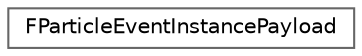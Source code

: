 digraph "Graphical Class Hierarchy"
{
 // INTERACTIVE_SVG=YES
 // LATEX_PDF_SIZE
  bgcolor="transparent";
  edge [fontname=Helvetica,fontsize=10,labelfontname=Helvetica,labelfontsize=10];
  node [fontname=Helvetica,fontsize=10,shape=box,height=0.2,width=0.4];
  rankdir="LR";
  Node0 [id="Node000000",label="FParticleEventInstancePayload",height=0.2,width=0.4,color="grey40", fillcolor="white", style="filled",URL="$d1/d41/structFParticleEventInstancePayload.html",tooltip="General event instance payload."];
}
